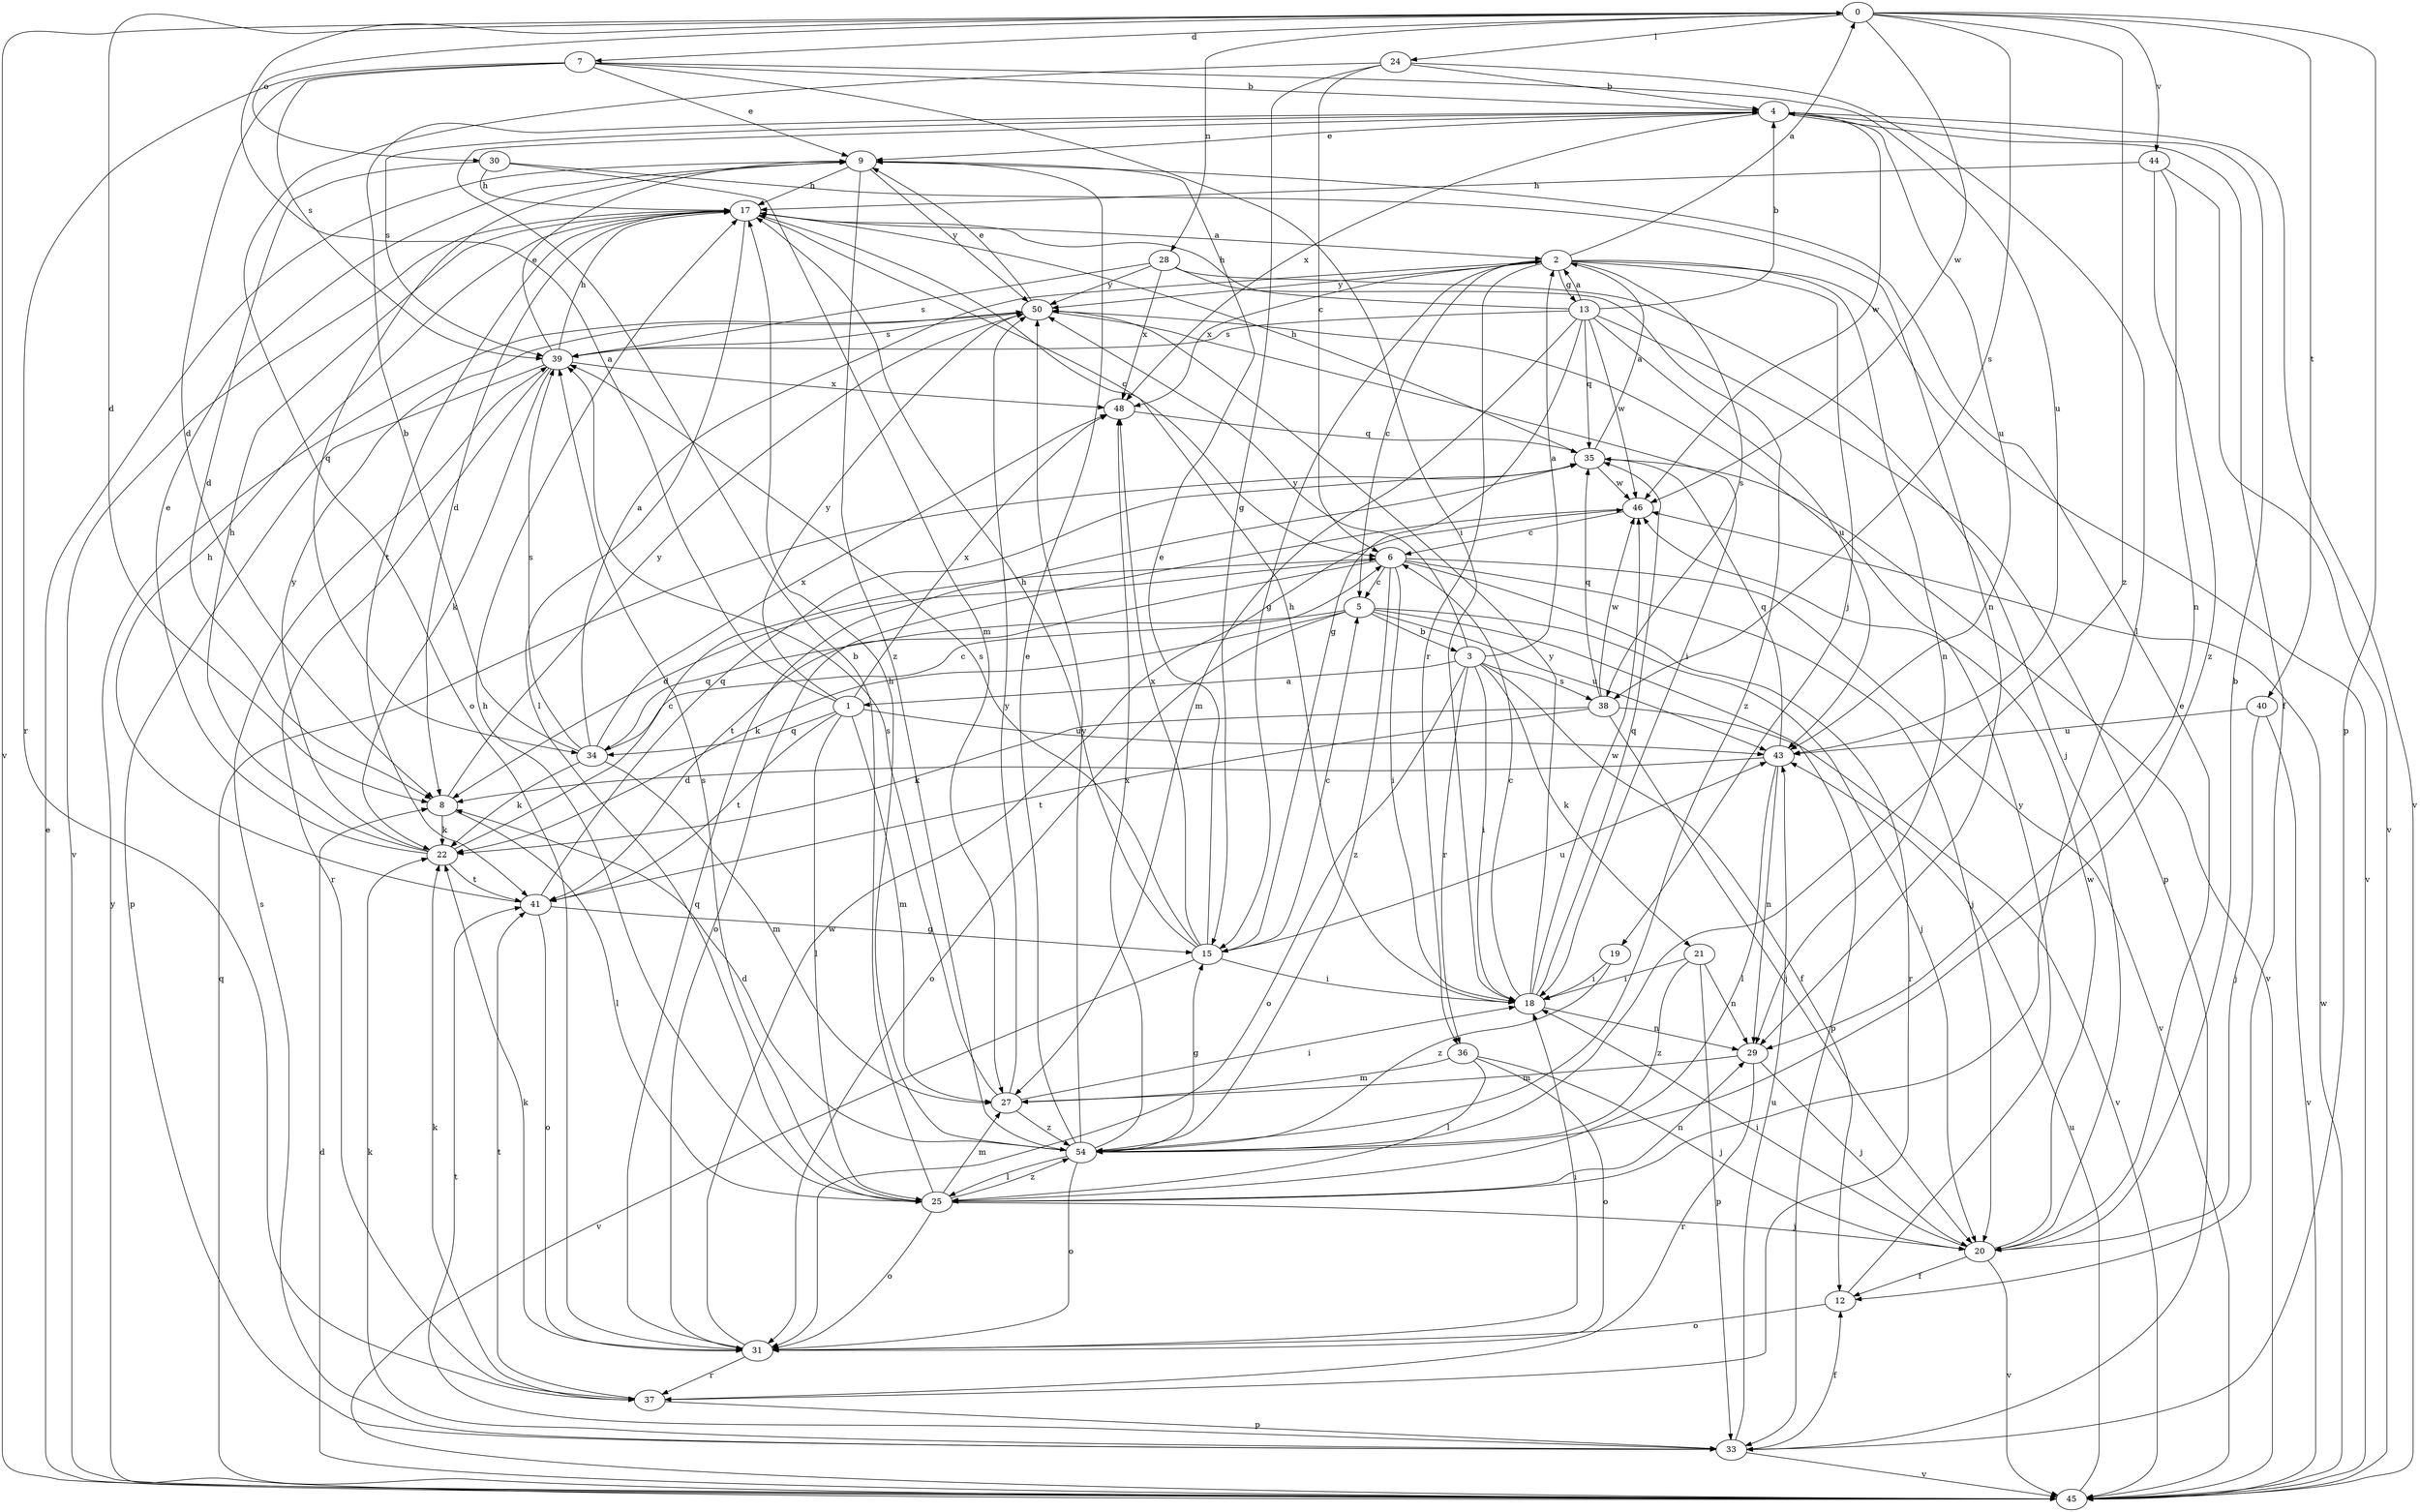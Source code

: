 strict digraph  {
0;
1;
2;
3;
4;
5;
6;
7;
8;
9;
12;
13;
15;
17;
18;
19;
20;
21;
22;
24;
25;
27;
28;
29;
30;
31;
33;
34;
35;
36;
37;
38;
39;
40;
41;
43;
44;
45;
46;
48;
50;
54;
0 -> 7  [label=d];
0 -> 8  [label=d];
0 -> 24  [label=l];
0 -> 28  [label=n];
0 -> 30  [label=o];
0 -> 33  [label=p];
0 -> 38  [label=s];
0 -> 40  [label=t];
0 -> 44  [label=v];
0 -> 45  [label=v];
0 -> 46  [label=w];
0 -> 54  [label=z];
1 -> 0  [label=a];
1 -> 25  [label=l];
1 -> 27  [label=m];
1 -> 34  [label=q];
1 -> 41  [label=t];
1 -> 43  [label=u];
1 -> 48  [label=x];
1 -> 50  [label=y];
2 -> 0  [label=a];
2 -> 5  [label=c];
2 -> 13  [label=g];
2 -> 15  [label=g];
2 -> 19  [label=j];
2 -> 29  [label=n];
2 -> 36  [label=r];
2 -> 38  [label=s];
2 -> 45  [label=v];
2 -> 48  [label=x];
2 -> 50  [label=y];
3 -> 1  [label=a];
3 -> 2  [label=a];
3 -> 12  [label=f];
3 -> 18  [label=i];
3 -> 21  [label=k];
3 -> 31  [label=o];
3 -> 36  [label=r];
3 -> 38  [label=s];
3 -> 50  [label=y];
4 -> 9  [label=e];
4 -> 12  [label=f];
4 -> 39  [label=s];
4 -> 43  [label=u];
4 -> 45  [label=v];
4 -> 46  [label=w];
4 -> 48  [label=x];
5 -> 3  [label=b];
5 -> 20  [label=j];
5 -> 22  [label=k];
5 -> 31  [label=o];
5 -> 33  [label=p];
5 -> 34  [label=q];
5 -> 43  [label=u];
6 -> 5  [label=c];
6 -> 8  [label=d];
6 -> 18  [label=i];
6 -> 20  [label=j];
6 -> 37  [label=r];
6 -> 41  [label=t];
6 -> 45  [label=v];
6 -> 54  [label=z];
7 -> 4  [label=b];
7 -> 8  [label=d];
7 -> 9  [label=e];
7 -> 18  [label=i];
7 -> 37  [label=r];
7 -> 39  [label=s];
7 -> 43  [label=u];
8 -> 22  [label=k];
8 -> 25  [label=l];
8 -> 50  [label=y];
9 -> 17  [label=h];
9 -> 34  [label=q];
9 -> 50  [label=y];
9 -> 54  [label=z];
12 -> 31  [label=o];
12 -> 50  [label=y];
13 -> 2  [label=a];
13 -> 4  [label=b];
13 -> 15  [label=g];
13 -> 17  [label=h];
13 -> 27  [label=m];
13 -> 33  [label=p];
13 -> 35  [label=q];
13 -> 39  [label=s];
13 -> 43  [label=u];
13 -> 46  [label=w];
15 -> 5  [label=c];
15 -> 9  [label=e];
15 -> 17  [label=h];
15 -> 18  [label=i];
15 -> 39  [label=s];
15 -> 43  [label=u];
15 -> 45  [label=v];
15 -> 48  [label=x];
17 -> 2  [label=a];
17 -> 6  [label=c];
17 -> 8  [label=d];
17 -> 25  [label=l];
17 -> 41  [label=t];
17 -> 45  [label=v];
18 -> 6  [label=c];
18 -> 17  [label=h];
18 -> 29  [label=n];
18 -> 35  [label=q];
18 -> 46  [label=w];
18 -> 50  [label=y];
19 -> 18  [label=i];
19 -> 54  [label=z];
20 -> 4  [label=b];
20 -> 9  [label=e];
20 -> 12  [label=f];
20 -> 18  [label=i];
20 -> 45  [label=v];
20 -> 46  [label=w];
21 -> 18  [label=i];
21 -> 29  [label=n];
21 -> 33  [label=p];
21 -> 54  [label=z];
22 -> 6  [label=c];
22 -> 9  [label=e];
22 -> 17  [label=h];
22 -> 41  [label=t];
22 -> 50  [label=y];
24 -> 4  [label=b];
24 -> 6  [label=c];
24 -> 15  [label=g];
24 -> 25  [label=l];
24 -> 31  [label=o];
25 -> 4  [label=b];
25 -> 17  [label=h];
25 -> 20  [label=j];
25 -> 27  [label=m];
25 -> 29  [label=n];
25 -> 31  [label=o];
25 -> 39  [label=s];
25 -> 54  [label=z];
27 -> 18  [label=i];
27 -> 39  [label=s];
27 -> 50  [label=y];
27 -> 54  [label=z];
28 -> 20  [label=j];
28 -> 39  [label=s];
28 -> 48  [label=x];
28 -> 50  [label=y];
28 -> 54  [label=z];
29 -> 20  [label=j];
29 -> 27  [label=m];
29 -> 37  [label=r];
30 -> 8  [label=d];
30 -> 17  [label=h];
30 -> 27  [label=m];
30 -> 29  [label=n];
31 -> 18  [label=i];
31 -> 22  [label=k];
31 -> 35  [label=q];
31 -> 37  [label=r];
31 -> 46  [label=w];
33 -> 12  [label=f];
33 -> 22  [label=k];
33 -> 39  [label=s];
33 -> 41  [label=t];
33 -> 43  [label=u];
33 -> 45  [label=v];
34 -> 2  [label=a];
34 -> 4  [label=b];
34 -> 6  [label=c];
34 -> 22  [label=k];
34 -> 27  [label=m];
34 -> 39  [label=s];
34 -> 48  [label=x];
35 -> 2  [label=a];
35 -> 17  [label=h];
35 -> 45  [label=v];
35 -> 46  [label=w];
36 -> 20  [label=j];
36 -> 25  [label=l];
36 -> 27  [label=m];
36 -> 31  [label=o];
37 -> 22  [label=k];
37 -> 33  [label=p];
37 -> 41  [label=t];
38 -> 20  [label=j];
38 -> 22  [label=k];
38 -> 35  [label=q];
38 -> 41  [label=t];
38 -> 45  [label=v];
38 -> 46  [label=w];
39 -> 9  [label=e];
39 -> 17  [label=h];
39 -> 22  [label=k];
39 -> 33  [label=p];
39 -> 37  [label=r];
39 -> 48  [label=x];
40 -> 20  [label=j];
40 -> 43  [label=u];
40 -> 45  [label=v];
41 -> 15  [label=g];
41 -> 17  [label=h];
41 -> 31  [label=o];
41 -> 35  [label=q];
43 -> 8  [label=d];
43 -> 25  [label=l];
43 -> 29  [label=n];
43 -> 35  [label=q];
44 -> 17  [label=h];
44 -> 29  [label=n];
44 -> 45  [label=v];
44 -> 54  [label=z];
45 -> 8  [label=d];
45 -> 9  [label=e];
45 -> 35  [label=q];
45 -> 43  [label=u];
45 -> 46  [label=w];
45 -> 50  [label=y];
46 -> 6  [label=c];
46 -> 31  [label=o];
48 -> 35  [label=q];
50 -> 9  [label=e];
50 -> 18  [label=i];
50 -> 39  [label=s];
54 -> 8  [label=d];
54 -> 9  [label=e];
54 -> 15  [label=g];
54 -> 17  [label=h];
54 -> 25  [label=l];
54 -> 31  [label=o];
54 -> 48  [label=x];
54 -> 50  [label=y];
}
